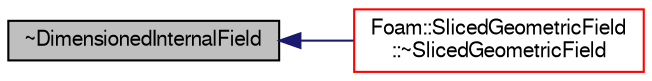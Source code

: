 digraph "~DimensionedInternalField"
{
  bgcolor="transparent";
  edge [fontname="FreeSans",fontsize="10",labelfontname="FreeSans",labelfontsize="10"];
  node [fontname="FreeSans",fontsize="10",shape=record];
  rankdir="LR";
  Node7 [label="~DimensionedInternalField",height=0.2,width=0.4,color="black", fillcolor="grey75", style="filled", fontcolor="black"];
  Node7 -> Node8 [dir="back",color="midnightblue",fontsize="10",style="solid",fontname="FreeSans"];
  Node8 [label="Foam::SlicedGeometricField\l::~SlicedGeometricField",height=0.2,width=0.4,color="red",URL="$a22430.html#ab6313a728a3587e262016fd094c022b0",tooltip="Destructor. "];
}
